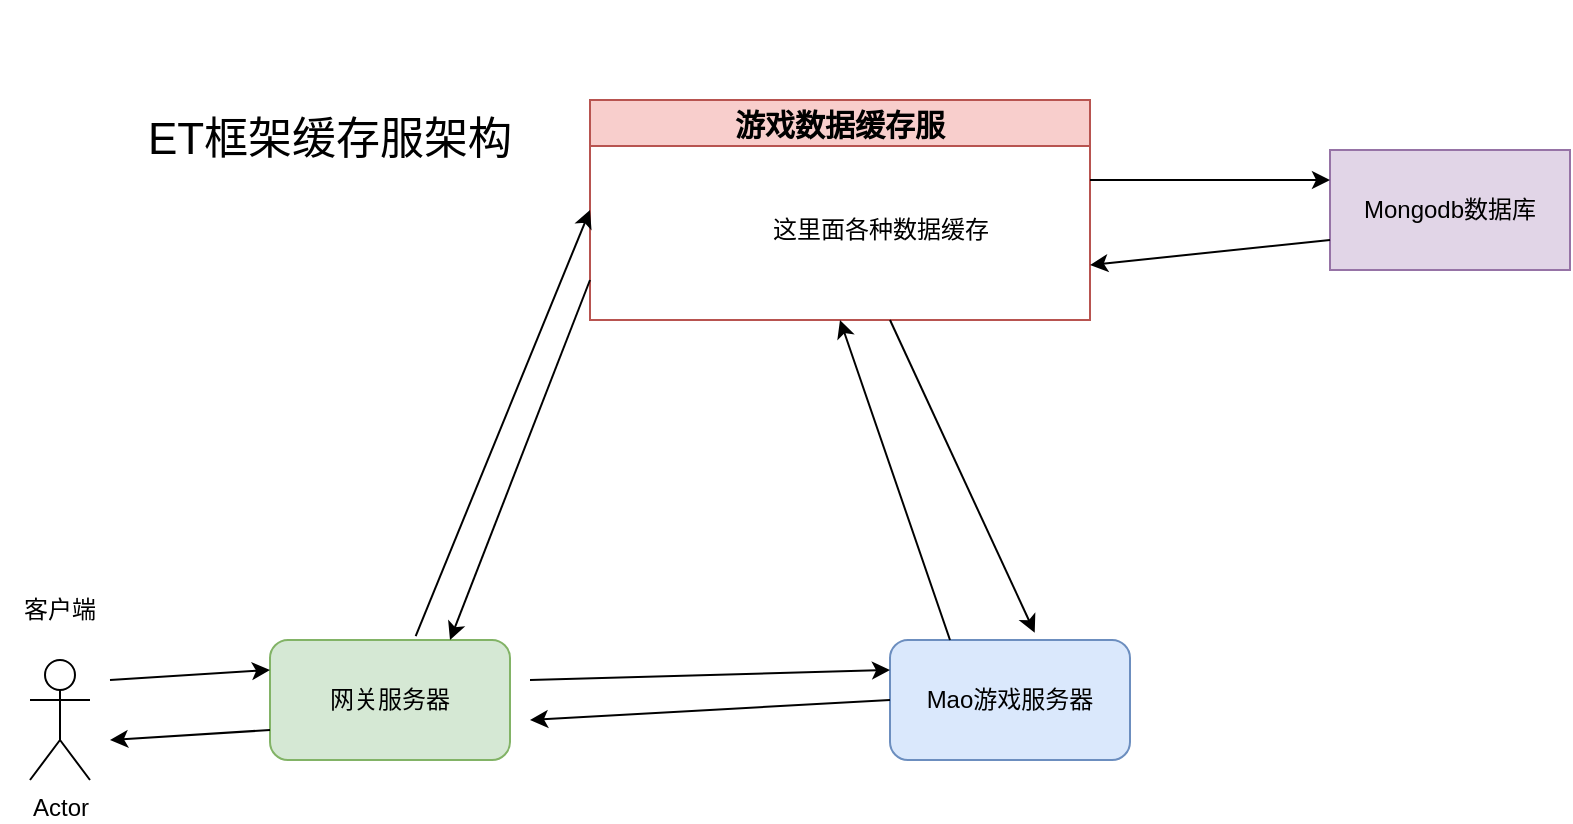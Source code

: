 <mxfile version="21.2.1" type="device">
  <diagram name="第 1 页" id="9dKxj-pi0o_HlJ4MKLGs">
    <mxGraphModel dx="1050" dy="629" grid="1" gridSize="10" guides="1" tooltips="1" connect="1" arrows="1" fold="1" page="1" pageScale="1" pageWidth="827" pageHeight="1169" math="0" shadow="0">
      <root>
        <mxCell id="0" />
        <mxCell id="1" parent="0" />
        <mxCell id="oBfCDOS1co9ZQizzi4LK-1" value="ET框架缓存服架构" style="text;html=1;strokeColor=none;fillColor=none;align=center;verticalAlign=middle;whiteSpace=wrap;rounded=0;fontSize=22;" vertex="1" parent="1">
          <mxGeometry x="50" y="50" width="260" height="140" as="geometry" />
        </mxCell>
        <mxCell id="oBfCDOS1co9ZQizzi4LK-2" value="游戏数据缓存服" style="swimlane;fontSize=15;fillColor=#f8cecc;strokeColor=#b85450;" vertex="1" parent="1">
          <mxGeometry x="310" y="100" width="250" height="110" as="geometry" />
        </mxCell>
        <mxCell id="oBfCDOS1co9ZQizzi4LK-3" value="这里面各种数据缓存" style="text;html=1;align=center;verticalAlign=middle;resizable=0;points=[];autosize=1;strokeColor=none;fillColor=none;" vertex="1" parent="oBfCDOS1co9ZQizzi4LK-2">
          <mxGeometry x="80" y="50" width="130" height="30" as="geometry" />
        </mxCell>
        <mxCell id="oBfCDOS1co9ZQizzi4LK-4" value="网关服务器" style="rounded=1;whiteSpace=wrap;html=1;fillColor=#d5e8d4;strokeColor=#82b366;" vertex="1" parent="1">
          <mxGeometry x="150" y="370" width="120" height="60" as="geometry" />
        </mxCell>
        <mxCell id="oBfCDOS1co9ZQizzi4LK-5" value="Actor" style="shape=umlActor;verticalLabelPosition=bottom;verticalAlign=top;html=1;outlineConnect=0;" vertex="1" parent="1">
          <mxGeometry x="30" y="380" width="30" height="60" as="geometry" />
        </mxCell>
        <mxCell id="oBfCDOS1co9ZQizzi4LK-6" value="客户端" style="text;html=1;strokeColor=none;fillColor=none;align=center;verticalAlign=middle;whiteSpace=wrap;rounded=0;" vertex="1" parent="1">
          <mxGeometry x="15" y="340" width="60" height="30" as="geometry" />
        </mxCell>
        <mxCell id="oBfCDOS1co9ZQizzi4LK-7" value="" style="endArrow=classic;html=1;rounded=0;entryX=0;entryY=0.25;entryDx=0;entryDy=0;" edge="1" parent="1" target="oBfCDOS1co9ZQizzi4LK-4">
          <mxGeometry width="50" height="50" relative="1" as="geometry">
            <mxPoint x="70" y="390" as="sourcePoint" />
            <mxPoint x="440" y="180" as="targetPoint" />
          </mxGeometry>
        </mxCell>
        <mxCell id="oBfCDOS1co9ZQizzi4LK-8" value="" style="endArrow=classic;html=1;rounded=0;exitX=0;exitY=0.75;exitDx=0;exitDy=0;" edge="1" parent="1" source="oBfCDOS1co9ZQizzi4LK-4">
          <mxGeometry width="50" height="50" relative="1" as="geometry">
            <mxPoint x="390" y="230" as="sourcePoint" />
            <mxPoint x="70" y="420" as="targetPoint" />
          </mxGeometry>
        </mxCell>
        <mxCell id="oBfCDOS1co9ZQizzi4LK-9" value="Mao游戏服务器" style="rounded=1;whiteSpace=wrap;html=1;fillColor=#dae8fc;strokeColor=#6c8ebf;" vertex="1" parent="1">
          <mxGeometry x="460" y="370" width="120" height="60" as="geometry" />
        </mxCell>
        <mxCell id="oBfCDOS1co9ZQizzi4LK-10" value="" style="endArrow=classic;html=1;rounded=0;entryX=0;entryY=0.25;entryDx=0;entryDy=0;" edge="1" parent="1" target="oBfCDOS1co9ZQizzi4LK-9">
          <mxGeometry width="50" height="50" relative="1" as="geometry">
            <mxPoint x="280" y="390" as="sourcePoint" />
            <mxPoint x="440" y="180" as="targetPoint" />
          </mxGeometry>
        </mxCell>
        <mxCell id="oBfCDOS1co9ZQizzi4LK-11" value="" style="endArrow=classic;html=1;rounded=0;exitX=0;exitY=0.5;exitDx=0;exitDy=0;" edge="1" parent="1" source="oBfCDOS1co9ZQizzi4LK-9">
          <mxGeometry width="50" height="50" relative="1" as="geometry">
            <mxPoint x="390" y="230" as="sourcePoint" />
            <mxPoint x="280" y="410" as="targetPoint" />
          </mxGeometry>
        </mxCell>
        <mxCell id="oBfCDOS1co9ZQizzi4LK-12" value="" style="endArrow=classic;html=1;rounded=0;entryX=0.5;entryY=1;entryDx=0;entryDy=0;" edge="1" parent="1" target="oBfCDOS1co9ZQizzi4LK-2">
          <mxGeometry width="50" height="50" relative="1" as="geometry">
            <mxPoint x="490" y="370" as="sourcePoint" />
            <mxPoint x="440" y="180" as="targetPoint" />
          </mxGeometry>
        </mxCell>
        <mxCell id="oBfCDOS1co9ZQizzi4LK-13" value="" style="endArrow=classic;html=1;rounded=0;entryX=0.603;entryY=-0.06;entryDx=0;entryDy=0;entryPerimeter=0;" edge="1" parent="1" target="oBfCDOS1co9ZQizzi4LK-9">
          <mxGeometry width="50" height="50" relative="1" as="geometry">
            <mxPoint x="460" y="210" as="sourcePoint" />
            <mxPoint x="440" y="180" as="targetPoint" />
          </mxGeometry>
        </mxCell>
        <mxCell id="oBfCDOS1co9ZQizzi4LK-14" value="Mongodb数据库" style="rounded=0;whiteSpace=wrap;html=1;fillColor=#e1d5e7;strokeColor=#9673a6;" vertex="1" parent="1">
          <mxGeometry x="680" y="125" width="120" height="60" as="geometry" />
        </mxCell>
        <mxCell id="oBfCDOS1co9ZQizzi4LK-15" value="" style="endArrow=classic;html=1;rounded=0;entryX=0;entryY=0.25;entryDx=0;entryDy=0;" edge="1" parent="1" target="oBfCDOS1co9ZQizzi4LK-14">
          <mxGeometry width="50" height="50" relative="1" as="geometry">
            <mxPoint x="560" y="140" as="sourcePoint" />
            <mxPoint x="590" y="190" as="targetPoint" />
          </mxGeometry>
        </mxCell>
        <mxCell id="oBfCDOS1co9ZQizzi4LK-16" value="" style="endArrow=classic;html=1;rounded=0;entryX=1;entryY=0.75;entryDx=0;entryDy=0;exitX=0;exitY=0.75;exitDx=0;exitDy=0;" edge="1" parent="1" source="oBfCDOS1co9ZQizzi4LK-14" target="oBfCDOS1co9ZQizzi4LK-2">
          <mxGeometry width="50" height="50" relative="1" as="geometry">
            <mxPoint x="540" y="240" as="sourcePoint" />
            <mxPoint x="590" y="190" as="targetPoint" />
          </mxGeometry>
        </mxCell>
        <mxCell id="oBfCDOS1co9ZQizzi4LK-17" value="" style="endArrow=classic;html=1;rounded=0;exitX=0.607;exitY=-0.033;exitDx=0;exitDy=0;entryX=0;entryY=0.5;entryDx=0;entryDy=0;exitPerimeter=0;" edge="1" parent="1" source="oBfCDOS1co9ZQizzi4LK-4" target="oBfCDOS1co9ZQizzi4LK-2">
          <mxGeometry width="50" height="50" relative="1" as="geometry">
            <mxPoint x="420" y="240" as="sourcePoint" />
            <mxPoint x="470" y="190" as="targetPoint" />
          </mxGeometry>
        </mxCell>
        <mxCell id="oBfCDOS1co9ZQizzi4LK-18" value="" style="endArrow=classic;html=1;rounded=0;entryX=0.75;entryY=0;entryDx=0;entryDy=0;" edge="1" parent="1" target="oBfCDOS1co9ZQizzi4LK-4">
          <mxGeometry width="50" height="50" relative="1" as="geometry">
            <mxPoint x="310" y="190" as="sourcePoint" />
            <mxPoint x="470" y="190" as="targetPoint" />
          </mxGeometry>
        </mxCell>
      </root>
    </mxGraphModel>
  </diagram>
</mxfile>
